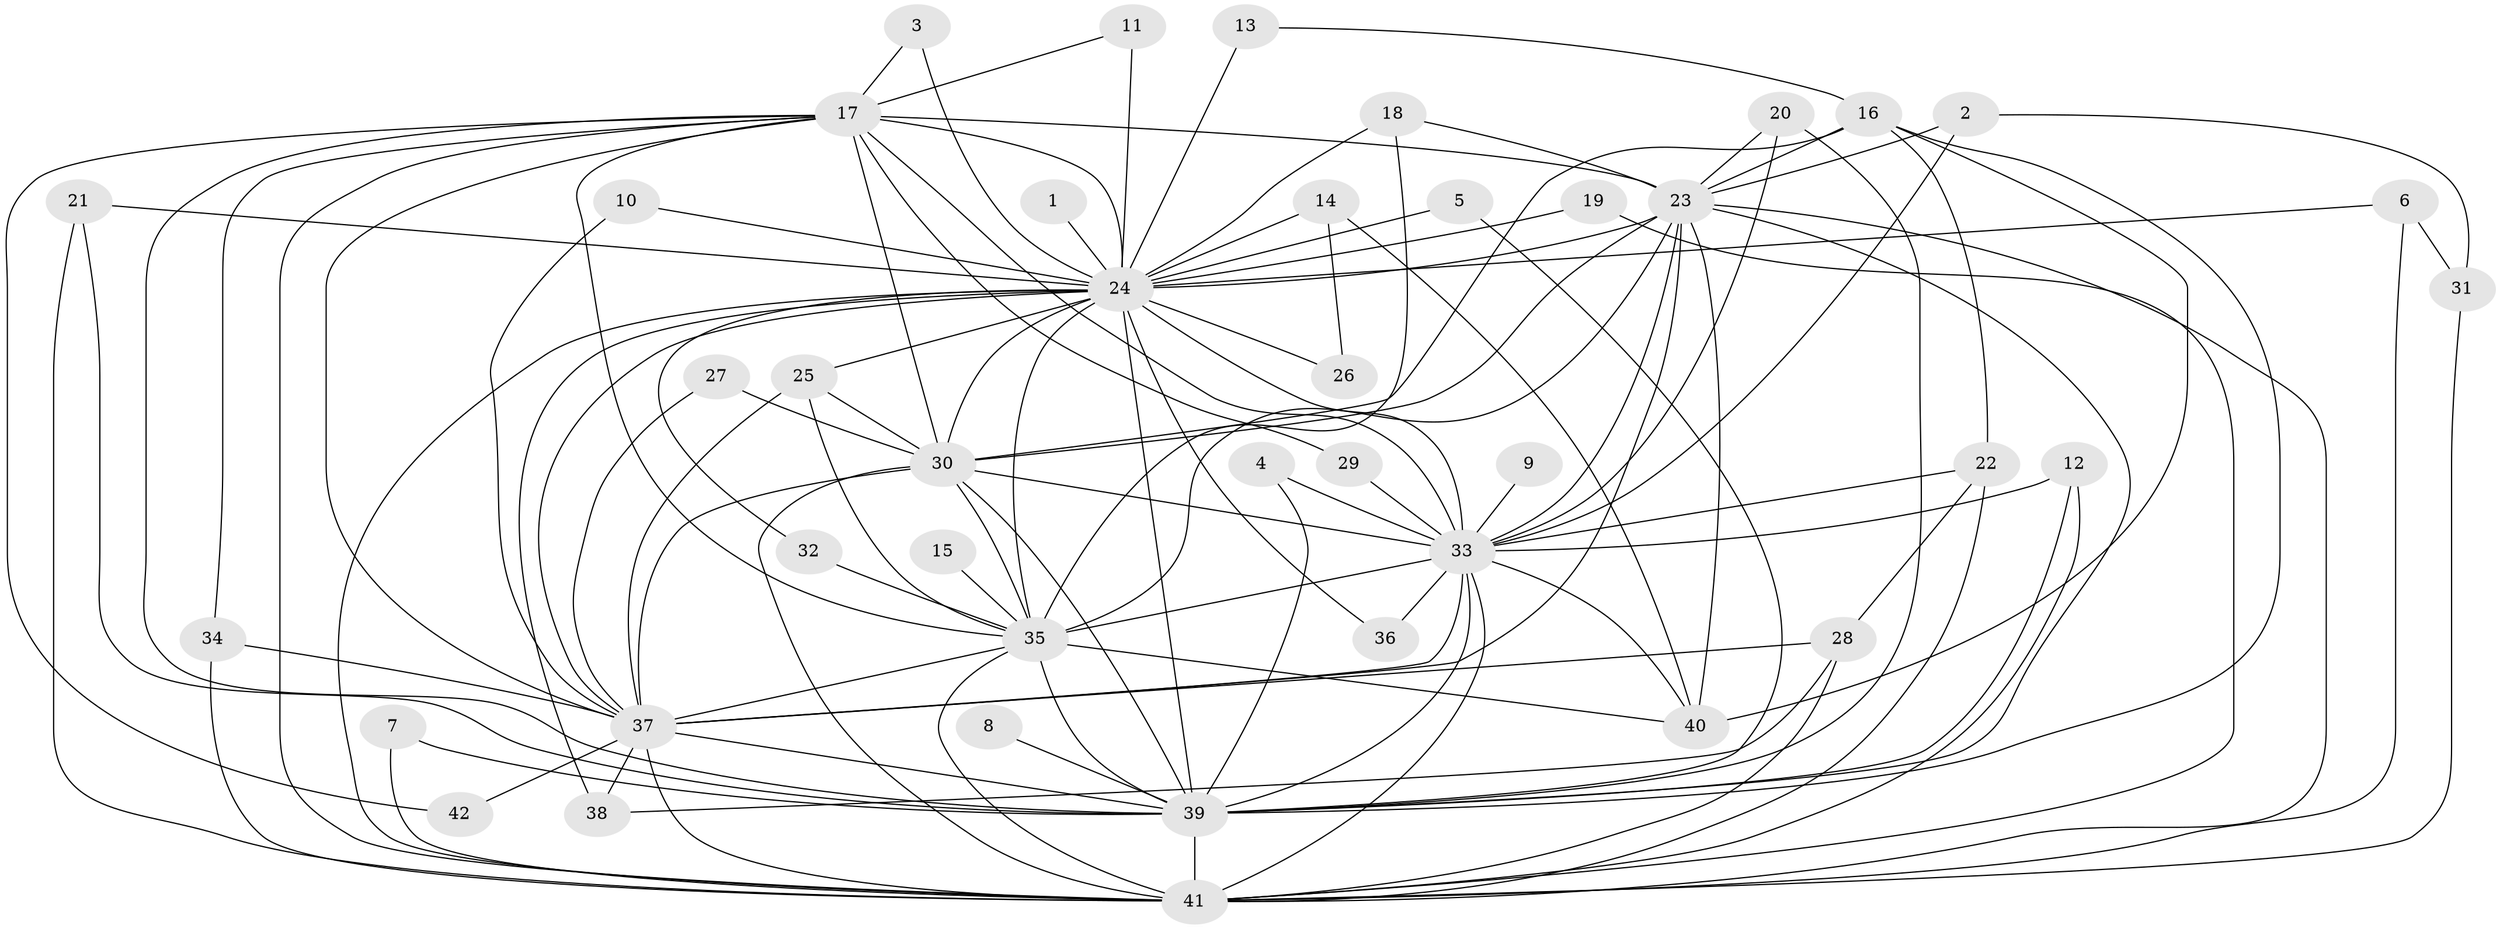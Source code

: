 // original degree distribution, {35: 0.011904761904761904, 23: 0.023809523809523808, 22: 0.011904761904761904, 17: 0.03571428571428571, 15: 0.011904761904761904, 20: 0.011904761904761904, 16: 0.011904761904761904, 2: 0.6071428571428571, 4: 0.047619047619047616, 3: 0.20238095238095238, 7: 0.011904761904761904, 5: 0.011904761904761904}
// Generated by graph-tools (version 1.1) at 2025/01/03/09/25 03:01:15]
// undirected, 42 vertices, 112 edges
graph export_dot {
graph [start="1"]
  node [color=gray90,style=filled];
  1;
  2;
  3;
  4;
  5;
  6;
  7;
  8;
  9;
  10;
  11;
  12;
  13;
  14;
  15;
  16;
  17;
  18;
  19;
  20;
  21;
  22;
  23;
  24;
  25;
  26;
  27;
  28;
  29;
  30;
  31;
  32;
  33;
  34;
  35;
  36;
  37;
  38;
  39;
  40;
  41;
  42;
  1 -- 24 [weight=1.0];
  2 -- 23 [weight=1.0];
  2 -- 31 [weight=1.0];
  2 -- 33 [weight=1.0];
  3 -- 17 [weight=1.0];
  3 -- 24 [weight=1.0];
  4 -- 33 [weight=1.0];
  4 -- 39 [weight=1.0];
  5 -- 24 [weight=1.0];
  5 -- 39 [weight=1.0];
  6 -- 24 [weight=1.0];
  6 -- 31 [weight=1.0];
  6 -- 41 [weight=1.0];
  7 -- 39 [weight=2.0];
  7 -- 41 [weight=1.0];
  8 -- 39 [weight=1.0];
  9 -- 33 [weight=1.0];
  10 -- 24 [weight=1.0];
  10 -- 37 [weight=1.0];
  11 -- 17 [weight=1.0];
  11 -- 24 [weight=1.0];
  12 -- 33 [weight=1.0];
  12 -- 39 [weight=2.0];
  12 -- 41 [weight=1.0];
  13 -- 16 [weight=1.0];
  13 -- 24 [weight=1.0];
  14 -- 24 [weight=1.0];
  14 -- 26 [weight=1.0];
  14 -- 40 [weight=1.0];
  15 -- 35 [weight=1.0];
  16 -- 22 [weight=1.0];
  16 -- 23 [weight=1.0];
  16 -- 30 [weight=2.0];
  16 -- 39 [weight=1.0];
  16 -- 40 [weight=1.0];
  17 -- 23 [weight=3.0];
  17 -- 24 [weight=1.0];
  17 -- 29 [weight=1.0];
  17 -- 30 [weight=1.0];
  17 -- 33 [weight=1.0];
  17 -- 34 [weight=1.0];
  17 -- 35 [weight=1.0];
  17 -- 37 [weight=2.0];
  17 -- 39 [weight=1.0];
  17 -- 41 [weight=1.0];
  17 -- 42 [weight=2.0];
  18 -- 23 [weight=1.0];
  18 -- 24 [weight=1.0];
  18 -- 35 [weight=1.0];
  19 -- 24 [weight=1.0];
  19 -- 41 [weight=1.0];
  20 -- 23 [weight=1.0];
  20 -- 33 [weight=1.0];
  20 -- 39 [weight=2.0];
  21 -- 24 [weight=1.0];
  21 -- 39 [weight=1.0];
  21 -- 41 [weight=1.0];
  22 -- 28 [weight=1.0];
  22 -- 33 [weight=1.0];
  22 -- 41 [weight=2.0];
  23 -- 24 [weight=5.0];
  23 -- 30 [weight=3.0];
  23 -- 33 [weight=2.0];
  23 -- 35 [weight=3.0];
  23 -- 37 [weight=2.0];
  23 -- 39 [weight=2.0];
  23 -- 40 [weight=2.0];
  23 -- 41 [weight=3.0];
  24 -- 25 [weight=2.0];
  24 -- 26 [weight=1.0];
  24 -- 30 [weight=1.0];
  24 -- 32 [weight=1.0];
  24 -- 33 [weight=3.0];
  24 -- 35 [weight=2.0];
  24 -- 36 [weight=1.0];
  24 -- 37 [weight=1.0];
  24 -- 38 [weight=1.0];
  24 -- 39 [weight=1.0];
  24 -- 41 [weight=2.0];
  25 -- 30 [weight=1.0];
  25 -- 35 [weight=1.0];
  25 -- 37 [weight=1.0];
  27 -- 30 [weight=1.0];
  27 -- 37 [weight=1.0];
  28 -- 37 [weight=1.0];
  28 -- 38 [weight=1.0];
  28 -- 41 [weight=1.0];
  29 -- 33 [weight=2.0];
  30 -- 33 [weight=1.0];
  30 -- 35 [weight=1.0];
  30 -- 37 [weight=2.0];
  30 -- 39 [weight=3.0];
  30 -- 41 [weight=1.0];
  31 -- 41 [weight=1.0];
  32 -- 35 [weight=1.0];
  33 -- 35 [weight=1.0];
  33 -- 36 [weight=1.0];
  33 -- 37 [weight=1.0];
  33 -- 39 [weight=1.0];
  33 -- 40 [weight=1.0];
  33 -- 41 [weight=1.0];
  34 -- 37 [weight=1.0];
  34 -- 41 [weight=1.0];
  35 -- 37 [weight=1.0];
  35 -- 39 [weight=1.0];
  35 -- 40 [weight=1.0];
  35 -- 41 [weight=1.0];
  37 -- 38 [weight=1.0];
  37 -- 39 [weight=1.0];
  37 -- 41 [weight=3.0];
  37 -- 42 [weight=1.0];
  39 -- 41 [weight=1.0];
}
